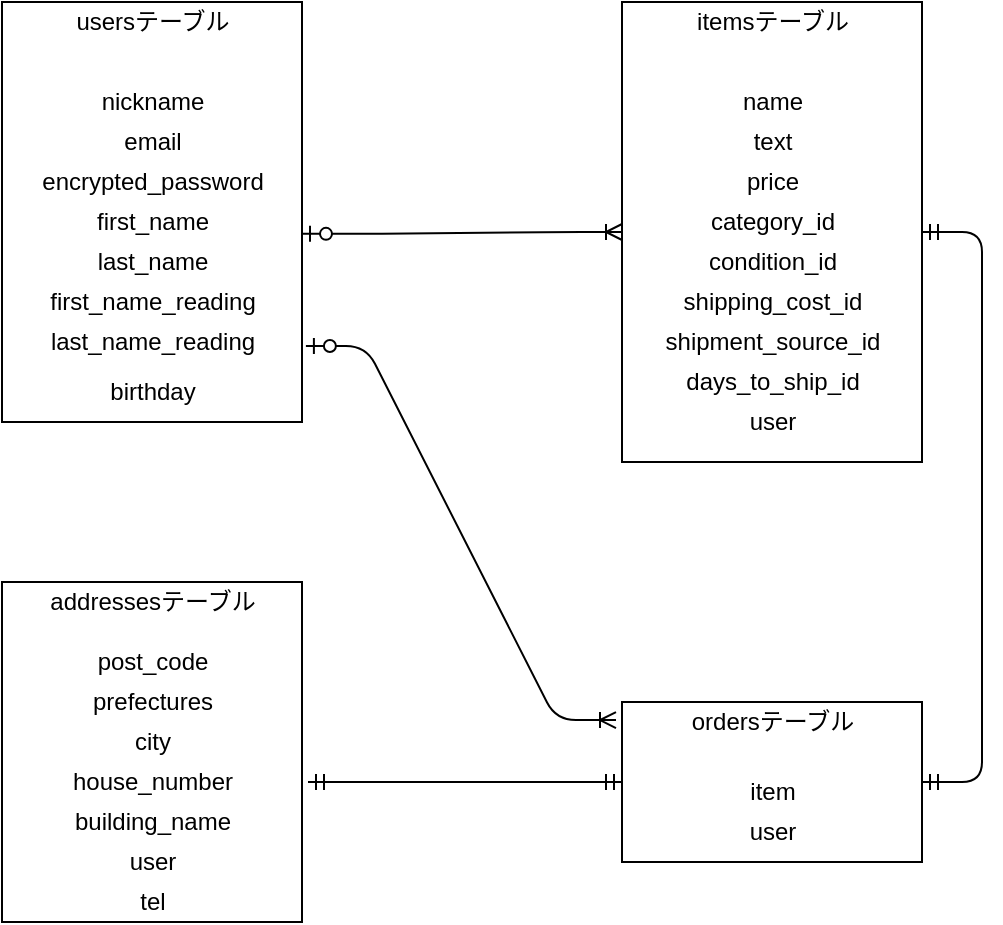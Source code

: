 <mxfile version="13.10.0" type="embed">
    <diagram id="sQigRHUWOp80rh2vt11c" name="Page-1">
        <mxGraphModel dx="593" dy="666" grid="1" gridSize="10" guides="1" tooltips="1" connect="1" arrows="1" fold="1" page="1" pageScale="1" pageWidth="1654" pageHeight="2336" math="0" shadow="0">
            <root>
                <mxCell id="0"/>
                <mxCell id="1" parent="0"/>
                <mxCell id="24" value="" style="rounded=0;whiteSpace=wrap;html=1;" vertex="1" parent="1">
                    <mxGeometry x="410" y="90" width="150" height="210" as="geometry"/>
                </mxCell>
                <mxCell id="25" value="usersテーブル" style="text;html=1;resizable=0;autosize=1;align=center;verticalAlign=middle;points=[];fillColor=none;strokeColor=none;rounded=0;" vertex="1" parent="1">
                    <mxGeometry x="440" y="90" width="90" height="20" as="geometry"/>
                </mxCell>
                <mxCell id="28" value="nickname" style="text;html=1;resizable=0;autosize=1;align=center;verticalAlign=middle;points=[];fillColor=none;strokeColor=none;rounded=0;" vertex="1" parent="1">
                    <mxGeometry x="450" y="130" width="70" height="20" as="geometry"/>
                </mxCell>
                <mxCell id="31" value="email" style="text;html=1;resizable=0;autosize=1;align=center;verticalAlign=middle;points=[];fillColor=none;strokeColor=none;rounded=0;" vertex="1" parent="1">
                    <mxGeometry x="465" y="150" width="40" height="20" as="geometry"/>
                </mxCell>
                <mxCell id="32" value="encrypted_password" style="text;html=1;resizable=0;autosize=1;align=center;verticalAlign=middle;points=[];fillColor=none;strokeColor=none;rounded=0;" vertex="1" parent="1">
                    <mxGeometry x="420" y="170" width="130" height="20" as="geometry"/>
                </mxCell>
                <mxCell id="37" value="first_name" style="text;html=1;resizable=0;autosize=1;align=center;verticalAlign=middle;points=[];fillColor=none;strokeColor=none;rounded=0;" vertex="1" parent="1">
                    <mxGeometry x="450" y="190" width="70" height="20" as="geometry"/>
                </mxCell>
                <mxCell id="38" value="last_name" style="text;html=1;resizable=0;autosize=1;align=center;verticalAlign=middle;points=[];fillColor=none;strokeColor=none;rounded=0;" vertex="1" parent="1">
                    <mxGeometry x="450" y="210" width="70" height="20" as="geometry"/>
                </mxCell>
                <mxCell id="40" value="first_name_reading" style="text;html=1;resizable=0;autosize=1;align=center;verticalAlign=middle;points=[];fillColor=none;strokeColor=none;rounded=0;" vertex="1" parent="1">
                    <mxGeometry x="425" y="230" width="120" height="20" as="geometry"/>
                </mxCell>
                <mxCell id="41" value="last_name_reading" style="text;html=1;resizable=0;autosize=1;align=center;verticalAlign=middle;points=[];fillColor=none;strokeColor=none;rounded=0;" vertex="1" parent="1">
                    <mxGeometry x="425" y="250" width="120" height="20" as="geometry"/>
                </mxCell>
                <mxCell id="42" value="birthday" style="text;html=1;resizable=0;autosize=1;align=center;verticalAlign=middle;points=[];fillColor=none;strokeColor=none;rounded=0;" vertex="1" parent="1">
                    <mxGeometry x="455" y="275" width="60" height="20" as="geometry"/>
                </mxCell>
                <mxCell id="44" style="edgeStyle=orthogonalEdgeStyle;rounded=0;orthogonalLoop=1;jettySize=auto;html=1;exitX=0.5;exitY=1;exitDx=0;exitDy=0;" edge="1" parent="1" source="24" target="24">
                    <mxGeometry relative="1" as="geometry"/>
                </mxCell>
                <mxCell id="46" value="" style="rounded=0;whiteSpace=wrap;html=1;" vertex="1" parent="1">
                    <mxGeometry x="720" y="90" width="150" height="230" as="geometry"/>
                </mxCell>
                <mxCell id="47" value="itemsテーブル" style="text;html=1;resizable=0;autosize=1;align=center;verticalAlign=middle;points=[];fillColor=none;strokeColor=none;rounded=0;" vertex="1" parent="1">
                    <mxGeometry x="750" y="90" width="90" height="20" as="geometry"/>
                </mxCell>
                <mxCell id="48" value="name" style="text;html=1;resizable=0;autosize=1;align=center;verticalAlign=middle;points=[];fillColor=none;strokeColor=none;rounded=0;" vertex="1" parent="1">
                    <mxGeometry x="770" y="130" width="50" height="20" as="geometry"/>
                </mxCell>
                <mxCell id="49" value="text" style="text;html=1;resizable=0;autosize=1;align=center;verticalAlign=middle;points=[];fillColor=none;strokeColor=none;rounded=0;" vertex="1" parent="1">
                    <mxGeometry x="780" y="150" width="30" height="20" as="geometry"/>
                </mxCell>
                <mxCell id="50" value="price" style="text;html=1;resizable=0;autosize=1;align=center;verticalAlign=middle;points=[];fillColor=none;strokeColor=none;rounded=0;" vertex="1" parent="1">
                    <mxGeometry x="775" y="170" width="40" height="20" as="geometry"/>
                </mxCell>
                <mxCell id="51" value="category_id" style="text;html=1;resizable=0;autosize=1;align=center;verticalAlign=middle;points=[];fillColor=none;strokeColor=none;rounded=0;" vertex="1" parent="1">
                    <mxGeometry x="755" y="190" width="80" height="20" as="geometry"/>
                </mxCell>
                <mxCell id="52" value="condition_id" style="text;html=1;resizable=0;autosize=1;align=center;verticalAlign=middle;points=[];fillColor=none;strokeColor=none;rounded=0;" vertex="1" parent="1">
                    <mxGeometry x="755" y="210" width="80" height="20" as="geometry"/>
                </mxCell>
                <mxCell id="53" value="shipping_cost_id" style="text;html=1;resizable=0;autosize=1;align=center;verticalAlign=middle;points=[];fillColor=none;strokeColor=none;rounded=0;" vertex="1" parent="1">
                    <mxGeometry x="745" y="230" width="100" height="20" as="geometry"/>
                </mxCell>
                <mxCell id="54" value="shipment_source_id" style="text;html=1;resizable=0;autosize=1;align=center;verticalAlign=middle;points=[];fillColor=none;strokeColor=none;rounded=0;" vertex="1" parent="1">
                    <mxGeometry x="735" y="250" width="120" height="20" as="geometry"/>
                </mxCell>
                <mxCell id="55" value="days_to_ship_id" style="text;html=1;resizable=0;autosize=1;align=center;verticalAlign=middle;points=[];fillColor=none;strokeColor=none;rounded=0;" vertex="1" parent="1">
                    <mxGeometry x="745" y="270" width="100" height="20" as="geometry"/>
                </mxCell>
                <mxCell id="56" value="user" style="text;html=1;resizable=0;autosize=1;align=center;verticalAlign=middle;points=[];fillColor=none;strokeColor=none;rounded=0;" vertex="1" parent="1">
                    <mxGeometry x="775" y="290" width="40" height="20" as="geometry"/>
                </mxCell>
                <mxCell id="57" value="" style="rounded=0;whiteSpace=wrap;html=1;" vertex="1" parent="1">
                    <mxGeometry x="720" y="440" width="150" height="80" as="geometry"/>
                </mxCell>
                <mxCell id="58" value="ordersテーブル" style="text;html=1;resizable=0;autosize=1;align=center;verticalAlign=middle;points=[];fillColor=none;strokeColor=none;rounded=0;" vertex="1" parent="1">
                    <mxGeometry x="745" y="440" width="100" height="20" as="geometry"/>
                </mxCell>
                <mxCell id="59" value="item" style="text;html=1;resizable=0;autosize=1;align=center;verticalAlign=middle;points=[];fillColor=none;strokeColor=none;rounded=0;" vertex="1" parent="1">
                    <mxGeometry x="775" y="475" width="40" height="20" as="geometry"/>
                </mxCell>
                <mxCell id="60" value="user" style="text;html=1;resizable=0;autosize=1;align=center;verticalAlign=middle;points=[];fillColor=none;strokeColor=none;rounded=0;" vertex="1" parent="1">
                    <mxGeometry x="775" y="495" width="40" height="20" as="geometry"/>
                </mxCell>
                <mxCell id="61" value="" style="rounded=0;whiteSpace=wrap;html=1;" vertex="1" parent="1">
                    <mxGeometry x="410" y="380" width="150" height="170" as="geometry"/>
                </mxCell>
                <mxCell id="63" value="addressesテーブル" style="text;html=1;resizable=0;autosize=1;align=center;verticalAlign=middle;points=[];fillColor=none;strokeColor=none;rounded=0;" vertex="1" parent="1">
                    <mxGeometry x="425" y="380" width="120" height="20" as="geometry"/>
                </mxCell>
                <mxCell id="64" value="post_code" style="text;html=1;resizable=0;autosize=1;align=center;verticalAlign=middle;points=[];fillColor=none;strokeColor=none;rounded=0;" vertex="1" parent="1">
                    <mxGeometry x="450" y="410" width="70" height="20" as="geometry"/>
                </mxCell>
                <mxCell id="65" value="prefectures" style="text;html=1;resizable=0;autosize=1;align=center;verticalAlign=middle;points=[];fillColor=none;strokeColor=none;rounded=0;" vertex="1" parent="1">
                    <mxGeometry x="445" y="430" width="80" height="20" as="geometry"/>
                </mxCell>
                <mxCell id="66" value="city" style="text;html=1;resizable=0;autosize=1;align=center;verticalAlign=middle;points=[];fillColor=none;strokeColor=none;rounded=0;" vertex="1" parent="1">
                    <mxGeometry x="470" y="450" width="30" height="20" as="geometry"/>
                </mxCell>
                <mxCell id="67" value="house_number" style="text;html=1;resizable=0;autosize=1;align=center;verticalAlign=middle;points=[];fillColor=none;strokeColor=none;rounded=0;" vertex="1" parent="1">
                    <mxGeometry x="435" y="470" width="100" height="20" as="geometry"/>
                </mxCell>
                <mxCell id="68" value="building_name" style="text;html=1;resizable=0;autosize=1;align=center;verticalAlign=middle;points=[];fillColor=none;strokeColor=none;rounded=0;" vertex="1" parent="1">
                    <mxGeometry x="440" y="490" width="90" height="20" as="geometry"/>
                </mxCell>
                <mxCell id="69" value="user" style="text;html=1;resizable=0;autosize=1;align=center;verticalAlign=middle;points=[];fillColor=none;strokeColor=none;rounded=0;" vertex="1" parent="1">
                    <mxGeometry x="465" y="510" width="40" height="20" as="geometry"/>
                </mxCell>
                <mxCell id="71" value="" style="edgeStyle=entityRelationEdgeStyle;fontSize=12;html=1;endArrow=ERoneToMany;startArrow=ERzeroToOne;entryX=0;entryY=0.5;entryDx=0;entryDy=0;exitX=1;exitY=0.552;exitDx=0;exitDy=0;exitPerimeter=0;" edge="1" parent="1" source="24" target="46">
                    <mxGeometry width="100" height="100" relative="1" as="geometry">
                        <mxPoint x="560" y="210" as="sourcePoint"/>
                        <mxPoint x="690" y="300" as="targetPoint"/>
                    </mxGeometry>
                </mxCell>
                <mxCell id="72" value="" style="edgeStyle=entityRelationEdgeStyle;fontSize=12;html=1;endArrow=ERoneToMany;startArrow=ERzeroToOne;exitX=1.013;exitY=0.819;exitDx=0;exitDy=0;exitPerimeter=0;entryX=-0.02;entryY=0.113;entryDx=0;entryDy=0;entryPerimeter=0;" edge="1" parent="1" source="24" target="57">
                    <mxGeometry width="100" height="100" relative="1" as="geometry">
                        <mxPoint x="590" y="400" as="sourcePoint"/>
                        <mxPoint x="690" y="300" as="targetPoint"/>
                    </mxGeometry>
                </mxCell>
                <mxCell id="75" value="" style="edgeStyle=entityRelationEdgeStyle;fontSize=12;html=1;endArrow=ERmandOne;startArrow=ERmandOne;exitX=1;exitY=0.5;exitDx=0;exitDy=0;" edge="1" parent="1" source="57" target="46">
                    <mxGeometry width="100" height="100" relative="1" as="geometry">
                        <mxPoint x="795" y="410" as="sourcePoint"/>
                        <mxPoint x="690" y="300" as="targetPoint"/>
                    </mxGeometry>
                </mxCell>
                <mxCell id="76" value="" style="edgeStyle=entityRelationEdgeStyle;fontSize=12;html=1;endArrow=ERmandOne;startArrow=ERmandOne;entryX=0;entryY=0.5;entryDx=0;entryDy=0;" edge="1" parent="1" target="57">
                    <mxGeometry width="100" height="100" relative="1" as="geometry">
                        <mxPoint x="563" y="480" as="sourcePoint"/>
                        <mxPoint x="710" y="480" as="targetPoint"/>
                    </mxGeometry>
                </mxCell>
                <mxCell id="77" value="tel" style="text;html=1;resizable=0;autosize=1;align=center;verticalAlign=middle;points=[];fillColor=none;strokeColor=none;rounded=0;" vertex="1" parent="1">
                    <mxGeometry x="470" y="530" width="30" height="20" as="geometry"/>
                </mxCell>
            </root>
        </mxGraphModel>
    </diagram>
</mxfile>